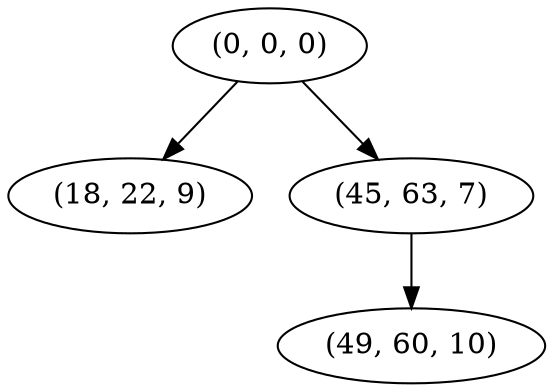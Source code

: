 digraph tree {
    "(0, 0, 0)";
    "(18, 22, 9)";
    "(45, 63, 7)";
    "(49, 60, 10)";
    "(0, 0, 0)" -> "(18, 22, 9)";
    "(0, 0, 0)" -> "(45, 63, 7)";
    "(45, 63, 7)" -> "(49, 60, 10)";
}
